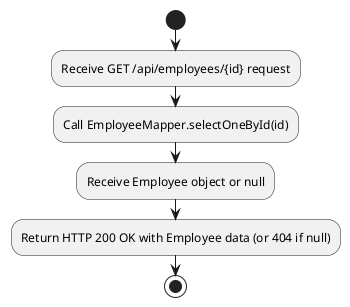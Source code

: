 @startuml
start
:Receive GET /api/employees/{id} request;
:Call EmployeeMapper.selectOneById(id);
:Receive Employee object or null;
:Return HTTP 200 OK with Employee data (or 404 if null);
stop
@enduml
